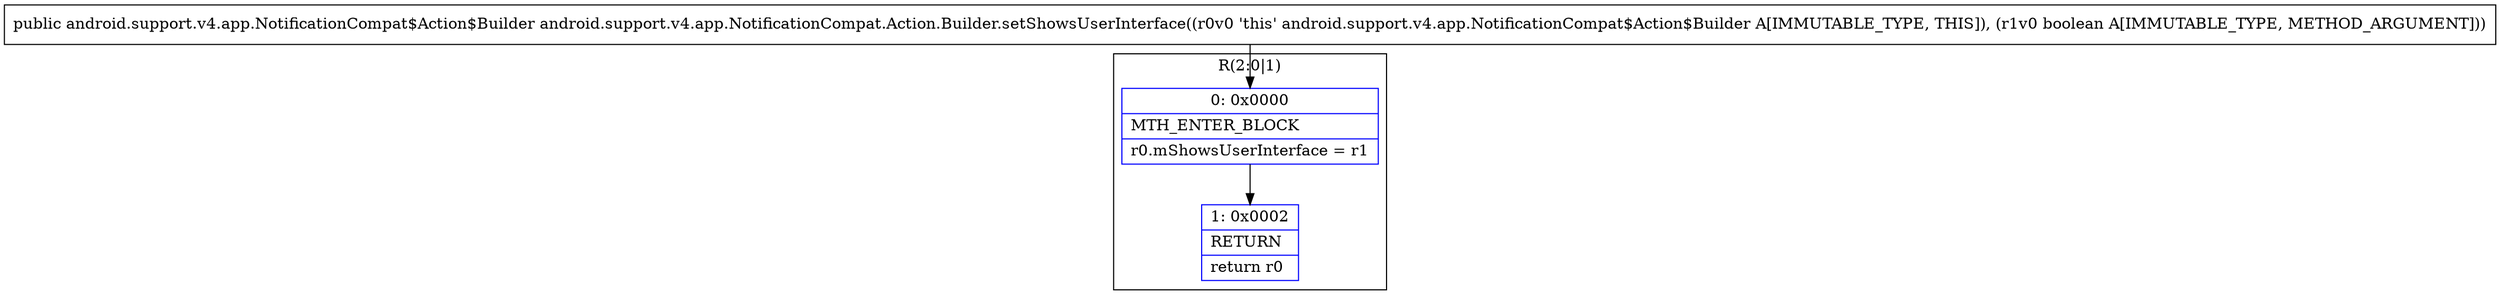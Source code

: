 digraph "CFG forandroid.support.v4.app.NotificationCompat.Action.Builder.setShowsUserInterface(Z)Landroid\/support\/v4\/app\/NotificationCompat$Action$Builder;" {
subgraph cluster_Region_1483010110 {
label = "R(2:0|1)";
node [shape=record,color=blue];
Node_0 [shape=record,label="{0\:\ 0x0000|MTH_ENTER_BLOCK\l|r0.mShowsUserInterface = r1\l}"];
Node_1 [shape=record,label="{1\:\ 0x0002|RETURN\l|return r0\l}"];
}
MethodNode[shape=record,label="{public android.support.v4.app.NotificationCompat$Action$Builder android.support.v4.app.NotificationCompat.Action.Builder.setShowsUserInterface((r0v0 'this' android.support.v4.app.NotificationCompat$Action$Builder A[IMMUTABLE_TYPE, THIS]), (r1v0 boolean A[IMMUTABLE_TYPE, METHOD_ARGUMENT])) }"];
MethodNode -> Node_0;
Node_0 -> Node_1;
}

